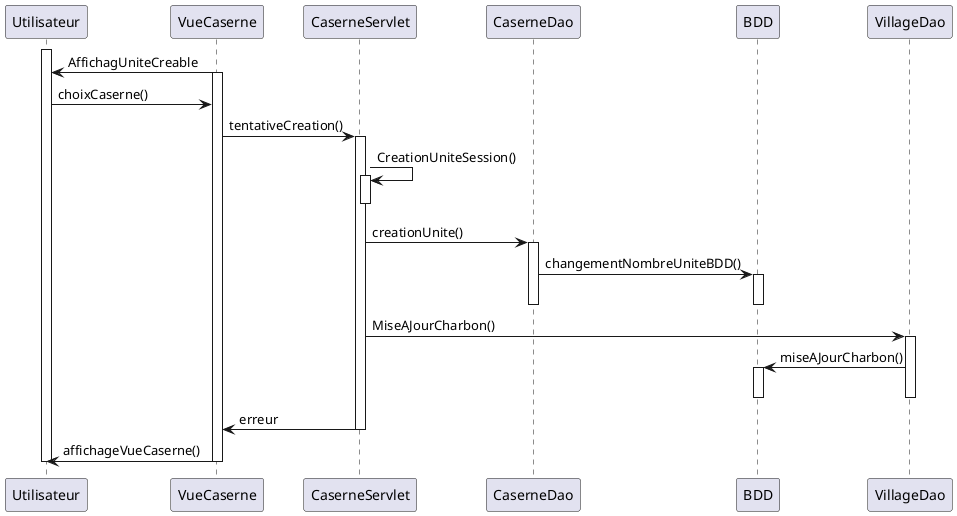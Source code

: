 @startuml
 activate Utilisateur
            VueCaserne -> Utilisateur : AffichagUniteCreable
            activate VueCaserne
            Utilisateur -> VueCaserne : choixCaserne()
            VueCaserne -> CaserneServlet :tentativeCreation()
            activate CaserneServlet
            CaserneServlet -> CaserneServlet : CreationUniteSession()
            activate CaserneServlet
            deactivate CaserneServlet
            CaserneServlet -> CaserneDao : creationUnite()
            activate CaserneDao
            CaserneDao -> BDD : changementNombreUniteBDD() 
            activate BDD
            deactivate BDD
            deactivate CaserneDao
            CaserneServlet -> VillageDao : MiseAJourCharbon()
            activate VillageDao
            VillageDao -> BDD : miseAJourCharbon() 
            activate BDD
            deactivate BDD
            deactivate VillageDao
            CaserneServlet -> VueCaserne : erreur
            deactivate CaserneServlet
            VueCaserne -> Utilisateur : affichageVueCaserne()
       deactivate VueCaserne   
  deactivate Utilisateur
@enduml
